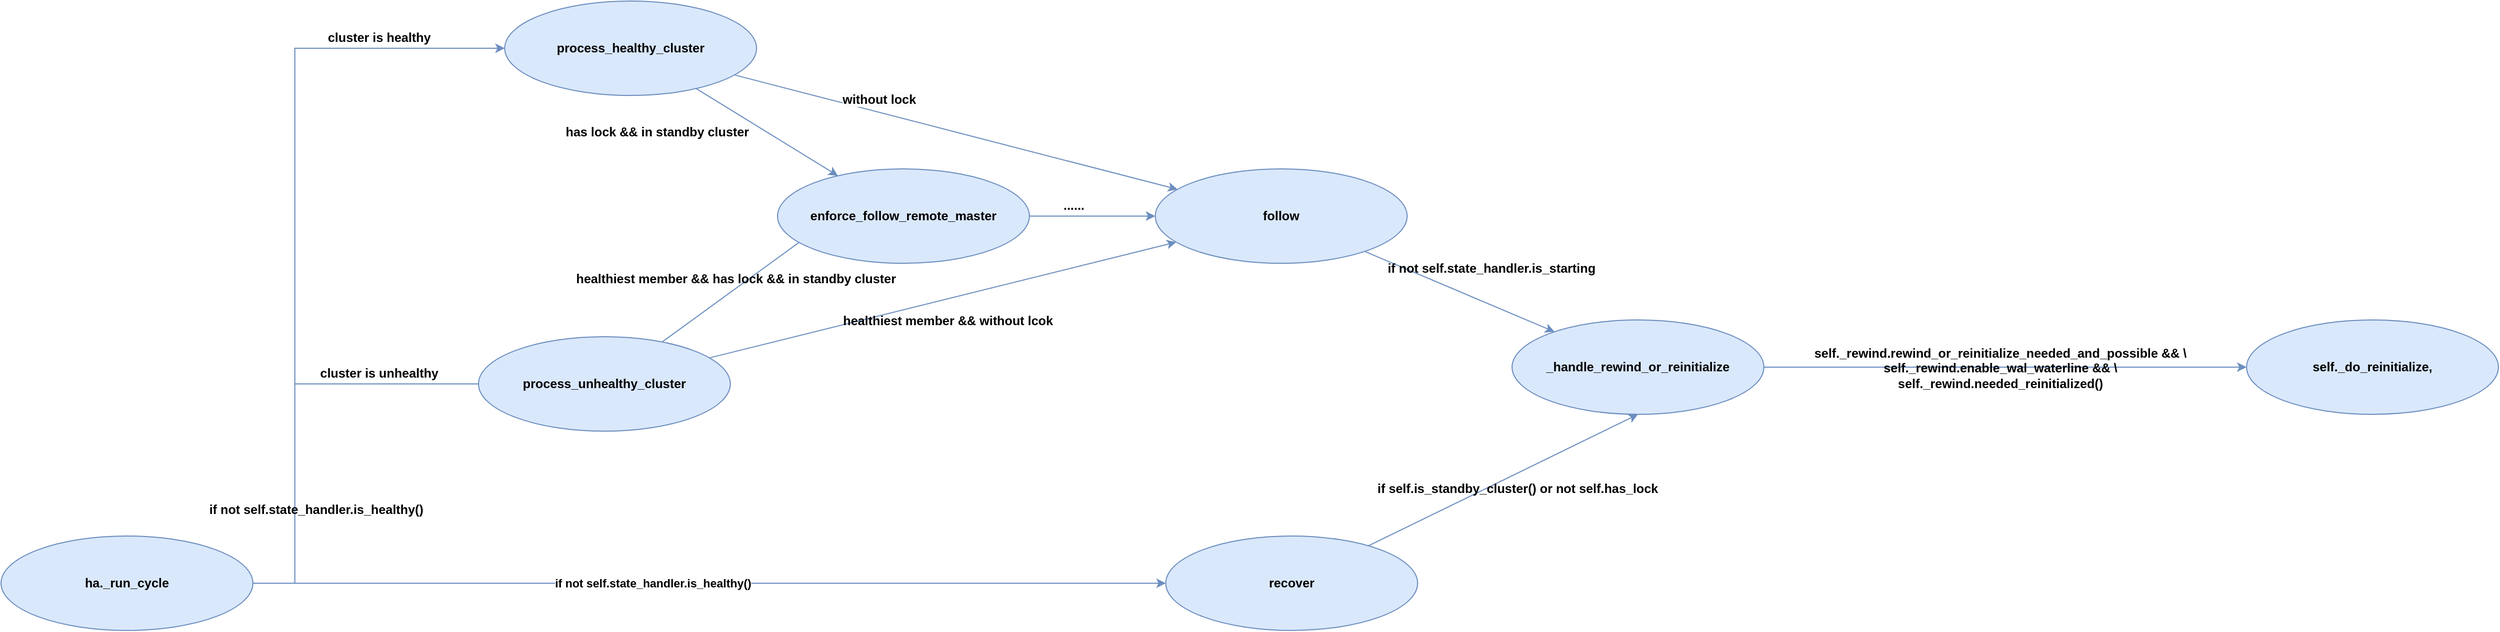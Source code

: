 <mxfile version="21.7.2" type="github">
  <diagram name="Page-1" id="Q1n0GrQfAmri5bY3HX5b">
    <mxGraphModel dx="3574" dy="1670" grid="1" gridSize="10" guides="1" tooltips="1" connect="1" arrows="1" fold="1" page="1" pageScale="1" pageWidth="850" pageHeight="1100" math="0" shadow="0">
      <root>
        <mxCell id="0" />
        <mxCell id="1" parent="0" />
        <mxCell id="pgfmZBTP5lhDRD_lyDUS-1" value="self._do_reinitialize," style="ellipse;whiteSpace=wrap;html=1;fillColor=#dae8fc;strokeColor=#6c8ebf;fontStyle=1" vertex="1" parent="1">
          <mxGeometry x="-410" y="294" width="240" height="90" as="geometry" />
        </mxCell>
        <mxCell id="pgfmZBTP5lhDRD_lyDUS-3" style="edgeStyle=orthogonalEdgeStyle;rounded=0;orthogonalLoop=1;jettySize=auto;html=1;fillColor=#dae8fc;strokeColor=#6c8ebf;fontStyle=1" edge="1" parent="1" source="pgfmZBTP5lhDRD_lyDUS-2" target="pgfmZBTP5lhDRD_lyDUS-1">
          <mxGeometry relative="1" as="geometry" />
        </mxCell>
        <mxCell id="pgfmZBTP5lhDRD_lyDUS-2" value="_handle_rewind_or_reinitialize" style="ellipse;whiteSpace=wrap;html=1;fillColor=#dae8fc;strokeColor=#6c8ebf;fontStyle=1" vertex="1" parent="1">
          <mxGeometry x="-1110" y="294" width="240" height="90" as="geometry" />
        </mxCell>
        <mxCell id="pgfmZBTP5lhDRD_lyDUS-9" style="rounded=0;orthogonalLoop=1;jettySize=auto;html=1;fillColor=#dae8fc;strokeColor=#6c8ebf;fontStyle=1" edge="1" parent="1" source="pgfmZBTP5lhDRD_lyDUS-4" target="pgfmZBTP5lhDRD_lyDUS-2">
          <mxGeometry relative="1" as="geometry" />
        </mxCell>
        <mxCell id="pgfmZBTP5lhDRD_lyDUS-4" value="follow" style="ellipse;whiteSpace=wrap;html=1;fillColor=#dae8fc;strokeColor=#6c8ebf;fontStyle=1" vertex="1" parent="1">
          <mxGeometry x="-1450" y="150" width="240" height="90" as="geometry" />
        </mxCell>
        <mxCell id="pgfmZBTP5lhDRD_lyDUS-8" style="rounded=0;orthogonalLoop=1;jettySize=auto;html=1;entryX=0.5;entryY=1;entryDx=0;entryDy=0;fillColor=#dae8fc;strokeColor=#6c8ebf;fontStyle=1" edge="1" parent="1" source="pgfmZBTP5lhDRD_lyDUS-5" target="pgfmZBTP5lhDRD_lyDUS-2">
          <mxGeometry relative="1" as="geometry" />
        </mxCell>
        <mxCell id="pgfmZBTP5lhDRD_lyDUS-5" value="recover" style="ellipse;whiteSpace=wrap;html=1;fillColor=#dae8fc;strokeColor=#6c8ebf;fontStyle=1" vertex="1" parent="1">
          <mxGeometry x="-1440" y="500" width="240" height="90" as="geometry" />
        </mxCell>
        <mxCell id="pgfmZBTP5lhDRD_lyDUS-7" style="edgeStyle=orthogonalEdgeStyle;rounded=0;orthogonalLoop=1;jettySize=auto;html=1;fillColor=#dae8fc;strokeColor=#6c8ebf;fontStyle=1" edge="1" parent="1" source="pgfmZBTP5lhDRD_lyDUS-6" target="pgfmZBTP5lhDRD_lyDUS-5">
          <mxGeometry relative="1" as="geometry" />
        </mxCell>
        <mxCell id="pgfmZBTP5lhDRD_lyDUS-21" value="&lt;span&gt;if not self.state_handler.is_healthy()&lt;/span&gt;" style="edgeLabel;html=1;align=center;verticalAlign=middle;resizable=0;points=[];fontStyle=1" vertex="1" connectable="0" parent="pgfmZBTP5lhDRD_lyDUS-7">
          <mxGeometry x="-0.328" y="1" relative="1" as="geometry">
            <mxPoint x="88" y="1" as="offset" />
          </mxGeometry>
        </mxCell>
        <mxCell id="pgfmZBTP5lhDRD_lyDUS-19" style="edgeStyle=orthogonalEdgeStyle;rounded=0;orthogonalLoop=1;jettySize=auto;html=1;entryX=0;entryY=0.5;entryDx=0;entryDy=0;fillColor=#dae8fc;strokeColor=#6c8ebf;fontStyle=1" edge="1" parent="1" source="pgfmZBTP5lhDRD_lyDUS-6" target="pgfmZBTP5lhDRD_lyDUS-10">
          <mxGeometry relative="1" as="geometry">
            <Array as="points">
              <mxPoint x="-2270" y="545" />
              <mxPoint x="-2270" y="35" />
            </Array>
          </mxGeometry>
        </mxCell>
        <mxCell id="pgfmZBTP5lhDRD_lyDUS-20" style="edgeStyle=orthogonalEdgeStyle;rounded=0;orthogonalLoop=1;jettySize=auto;html=1;entryX=0;entryY=0.5;entryDx=0;entryDy=0;fillColor=#dae8fc;strokeColor=#6c8ebf;fontStyle=1" edge="1" parent="1" source="pgfmZBTP5lhDRD_lyDUS-6">
          <mxGeometry relative="1" as="geometry">
            <mxPoint x="-2330.003" y="545" as="sourcePoint" />
            <mxPoint x="-2058.14" y="355.0" as="targetPoint" />
            <Array as="points">
              <mxPoint x="-2270" y="545" />
              <mxPoint x="-2270" y="355" />
            </Array>
          </mxGeometry>
        </mxCell>
        <mxCell id="pgfmZBTP5lhDRD_lyDUS-6" value="ha._run_cycle" style="ellipse;whiteSpace=wrap;html=1;fillColor=#dae8fc;strokeColor=#6c8ebf;fontStyle=1" vertex="1" parent="1">
          <mxGeometry x="-2550" y="500" width="240" height="90" as="geometry" />
        </mxCell>
        <mxCell id="pgfmZBTP5lhDRD_lyDUS-15" style="rounded=0;orthogonalLoop=1;jettySize=auto;html=1;fillColor=#dae8fc;strokeColor=#6c8ebf;fontStyle=1" edge="1" parent="1" source="pgfmZBTP5lhDRD_lyDUS-10" target="pgfmZBTP5lhDRD_lyDUS-4">
          <mxGeometry relative="1" as="geometry" />
        </mxCell>
        <mxCell id="pgfmZBTP5lhDRD_lyDUS-24" style="rounded=0;orthogonalLoop=1;jettySize=auto;html=1;fontStyle=1;fillColor=#dae8fc;strokeColor=#6c8ebf;" edge="1" parent="1" source="pgfmZBTP5lhDRD_lyDUS-10" target="pgfmZBTP5lhDRD_lyDUS-13">
          <mxGeometry relative="1" as="geometry" />
        </mxCell>
        <mxCell id="pgfmZBTP5lhDRD_lyDUS-10" value="process_healthy_cluster" style="ellipse;whiteSpace=wrap;html=1;fillColor=#dae8fc;strokeColor=#6c8ebf;fontStyle=1" vertex="1" parent="1">
          <mxGeometry x="-2070" y="-10" width="240" height="90" as="geometry" />
        </mxCell>
        <mxCell id="pgfmZBTP5lhDRD_lyDUS-16" style="rounded=0;orthogonalLoop=1;jettySize=auto;html=1;fillColor=#dae8fc;strokeColor=#6c8ebf;fontStyle=1" edge="1" parent="1" source="pgfmZBTP5lhDRD_lyDUS-11" target="pgfmZBTP5lhDRD_lyDUS-4">
          <mxGeometry relative="1" as="geometry" />
        </mxCell>
        <mxCell id="pgfmZBTP5lhDRD_lyDUS-18" style="rounded=0;orthogonalLoop=1;jettySize=auto;html=1;entryX=0;entryY=0.5;entryDx=0;entryDy=0;fillColor=#dae8fc;strokeColor=#6c8ebf;fontStyle=1" edge="1" parent="1" source="pgfmZBTP5lhDRD_lyDUS-11">
          <mxGeometry relative="1" as="geometry">
            <mxPoint x="-1755" y="195.0" as="targetPoint" />
          </mxGeometry>
        </mxCell>
        <mxCell id="pgfmZBTP5lhDRD_lyDUS-11" value="process_unhealthy_cluster" style="ellipse;whiteSpace=wrap;html=1;fillColor=#dae8fc;strokeColor=#6c8ebf;fontStyle=1" vertex="1" parent="1">
          <mxGeometry x="-2095" y="310" width="240" height="90" as="geometry" />
        </mxCell>
        <mxCell id="pgfmZBTP5lhDRD_lyDUS-14" style="rounded=0;orthogonalLoop=1;jettySize=auto;html=1;fillColor=#dae8fc;strokeColor=#6c8ebf;fontStyle=1" edge="1" parent="1" source="pgfmZBTP5lhDRD_lyDUS-13" target="pgfmZBTP5lhDRD_lyDUS-4">
          <mxGeometry relative="1" as="geometry" />
        </mxCell>
        <mxCell id="pgfmZBTP5lhDRD_lyDUS-13" value="enforce_follow_remote_master" style="ellipse;whiteSpace=wrap;html=1;fillColor=#dae8fc;strokeColor=#6c8ebf;fontStyle=1" vertex="1" parent="1">
          <mxGeometry x="-1810" y="150" width="240" height="90" as="geometry" />
        </mxCell>
        <mxCell id="pgfmZBTP5lhDRD_lyDUS-25" value="&lt;span&gt;if not self.state_handler.is_healthy()&lt;/span&gt;" style="text;html=1;align=center;verticalAlign=middle;resizable=0;points=[];autosize=1;strokeColor=none;fillColor=none;fontStyle=1" vertex="1" parent="1">
          <mxGeometry x="-2380" y="460" width="260" height="30" as="geometry" />
        </mxCell>
        <mxCell id="pgfmZBTP5lhDRD_lyDUS-26" value="&lt;span&gt;cluster is healthy&lt;/span&gt;" style="text;html=1;align=center;verticalAlign=middle;resizable=0;points=[];autosize=1;strokeColor=none;fillColor=none;fontStyle=1" vertex="1" parent="1">
          <mxGeometry x="-2260" y="10" width="140" height="30" as="geometry" />
        </mxCell>
        <mxCell id="pgfmZBTP5lhDRD_lyDUS-27" value="&lt;span&gt;cluster is unhealthy&lt;/span&gt;" style="text;html=1;align=center;verticalAlign=middle;resizable=0;points=[];autosize=1;strokeColor=none;fillColor=none;fontStyle=1" vertex="1" parent="1">
          <mxGeometry x="-2265" y="330" width="150" height="30" as="geometry" />
        </mxCell>
        <mxCell id="pgfmZBTP5lhDRD_lyDUS-28" value="healthiest member &amp;amp;&amp;amp; has lock &amp;amp;&amp;amp; in standby cluster" style="text;html=1;align=center;verticalAlign=middle;resizable=0;points=[];autosize=1;strokeColor=none;fillColor=none;fontStyle=1" vertex="1" parent="1">
          <mxGeometry x="-2040" y="240" width="380" height="30" as="geometry" />
        </mxCell>
        <mxCell id="pgfmZBTP5lhDRD_lyDUS-30" value="healthiest member &amp;amp;&amp;amp; without lcok" style="text;html=1;align=center;verticalAlign=middle;resizable=0;points=[];autosize=1;strokeColor=none;fillColor=none;fontStyle=1" vertex="1" parent="1">
          <mxGeometry x="-1778" y="280" width="260" height="30" as="geometry" />
        </mxCell>
        <mxCell id="pgfmZBTP5lhDRD_lyDUS-31" value="has lock &amp;amp;&amp;amp; in standby cluster" style="text;html=1;align=center;verticalAlign=middle;resizable=0;points=[];autosize=1;strokeColor=none;fillColor=none;fontStyle=1" vertex="1" parent="1">
          <mxGeometry x="-2040" y="100" width="230" height="30" as="geometry" />
        </mxCell>
        <mxCell id="pgfmZBTP5lhDRD_lyDUS-32" value="&lt;span style=&quot;color: rgb(0, 0, 0); font-family: Helvetica; font-size: 12px; font-style: normal; font-variant-ligatures: normal; font-variant-caps: normal; letter-spacing: normal; orphans: 2; text-align: center; text-indent: 0px; text-transform: none; widows: 2; word-spacing: 0px; -webkit-text-stroke-width: 0px; background-color: rgb(251, 251, 251); text-decoration-thickness: initial; text-decoration-style: initial; text-decoration-color: initial; float: none; display: inline !important;&quot;&gt;without lock&lt;/span&gt;" style="text;whiteSpace=wrap;html=1;fontStyle=1" vertex="1" parent="1">
          <mxGeometry x="-1750" y="70" width="220" height="40" as="geometry" />
        </mxCell>
        <mxCell id="pgfmZBTP5lhDRD_lyDUS-33" value="......" style="text;html=1;align=center;verticalAlign=middle;resizable=0;points=[];autosize=1;strokeColor=none;fillColor=none;fontStyle=1" vertex="1" parent="1">
          <mxGeometry x="-1553" y="170" width="50" height="30" as="geometry" />
        </mxCell>
        <mxCell id="pgfmZBTP5lhDRD_lyDUS-34" value="if not self.state_handler.is_starting" style="text;html=1;align=center;verticalAlign=middle;resizable=0;points=[];autosize=1;strokeColor=none;fillColor=none;fontStyle=1" vertex="1" parent="1">
          <mxGeometry x="-1255" y="230" width="250" height="30" as="geometry" />
        </mxCell>
        <mxCell id="pgfmZBTP5lhDRD_lyDUS-35" value="if self.is_standby_cluster() or not self.has_lock" style="text;html=1;align=center;verticalAlign=middle;resizable=0;points=[];autosize=1;strokeColor=none;fillColor=none;fontStyle=1" vertex="1" parent="1">
          <mxGeometry x="-1275" y="440" width="340" height="30" as="geometry" />
        </mxCell>
        <mxCell id="pgfmZBTP5lhDRD_lyDUS-36" value="self._rewind.rewind_or_reinitialize_needed_and_possible &amp;amp;&amp;amp; \&lt;br&gt;self._rewind.enable_wal_waterline &amp;amp;&amp;amp; \&lt;br&gt;self._rewind.needed_reinitialized()" style="text;html=1;align=center;verticalAlign=middle;resizable=0;points=[];autosize=1;strokeColor=none;fillColor=none;fontStyle=1" vertex="1" parent="1">
          <mxGeometry x="-865" y="310" width="440" height="60" as="geometry" />
        </mxCell>
      </root>
    </mxGraphModel>
  </diagram>
</mxfile>
